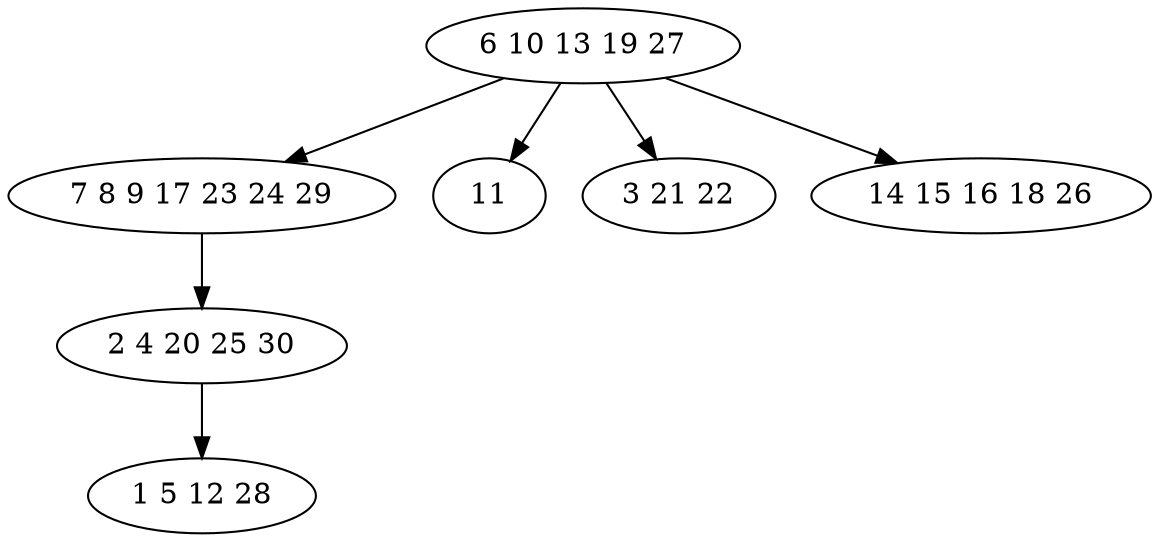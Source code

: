 digraph true_tree {
	"0" -> "1"
	"0" -> "2"
	"0" -> "3"
	"0" -> "4"
	"1" -> "5"
	"5" -> "6"
	"0" [label="6 10 13 19 27"];
	"1" [label="7 8 9 17 23 24 29"];
	"2" [label="11"];
	"3" [label="3 21 22"];
	"4" [label="14 15 16 18 26"];
	"5" [label="2 4 20 25 30"];
	"6" [label="1 5 12 28"];
}
